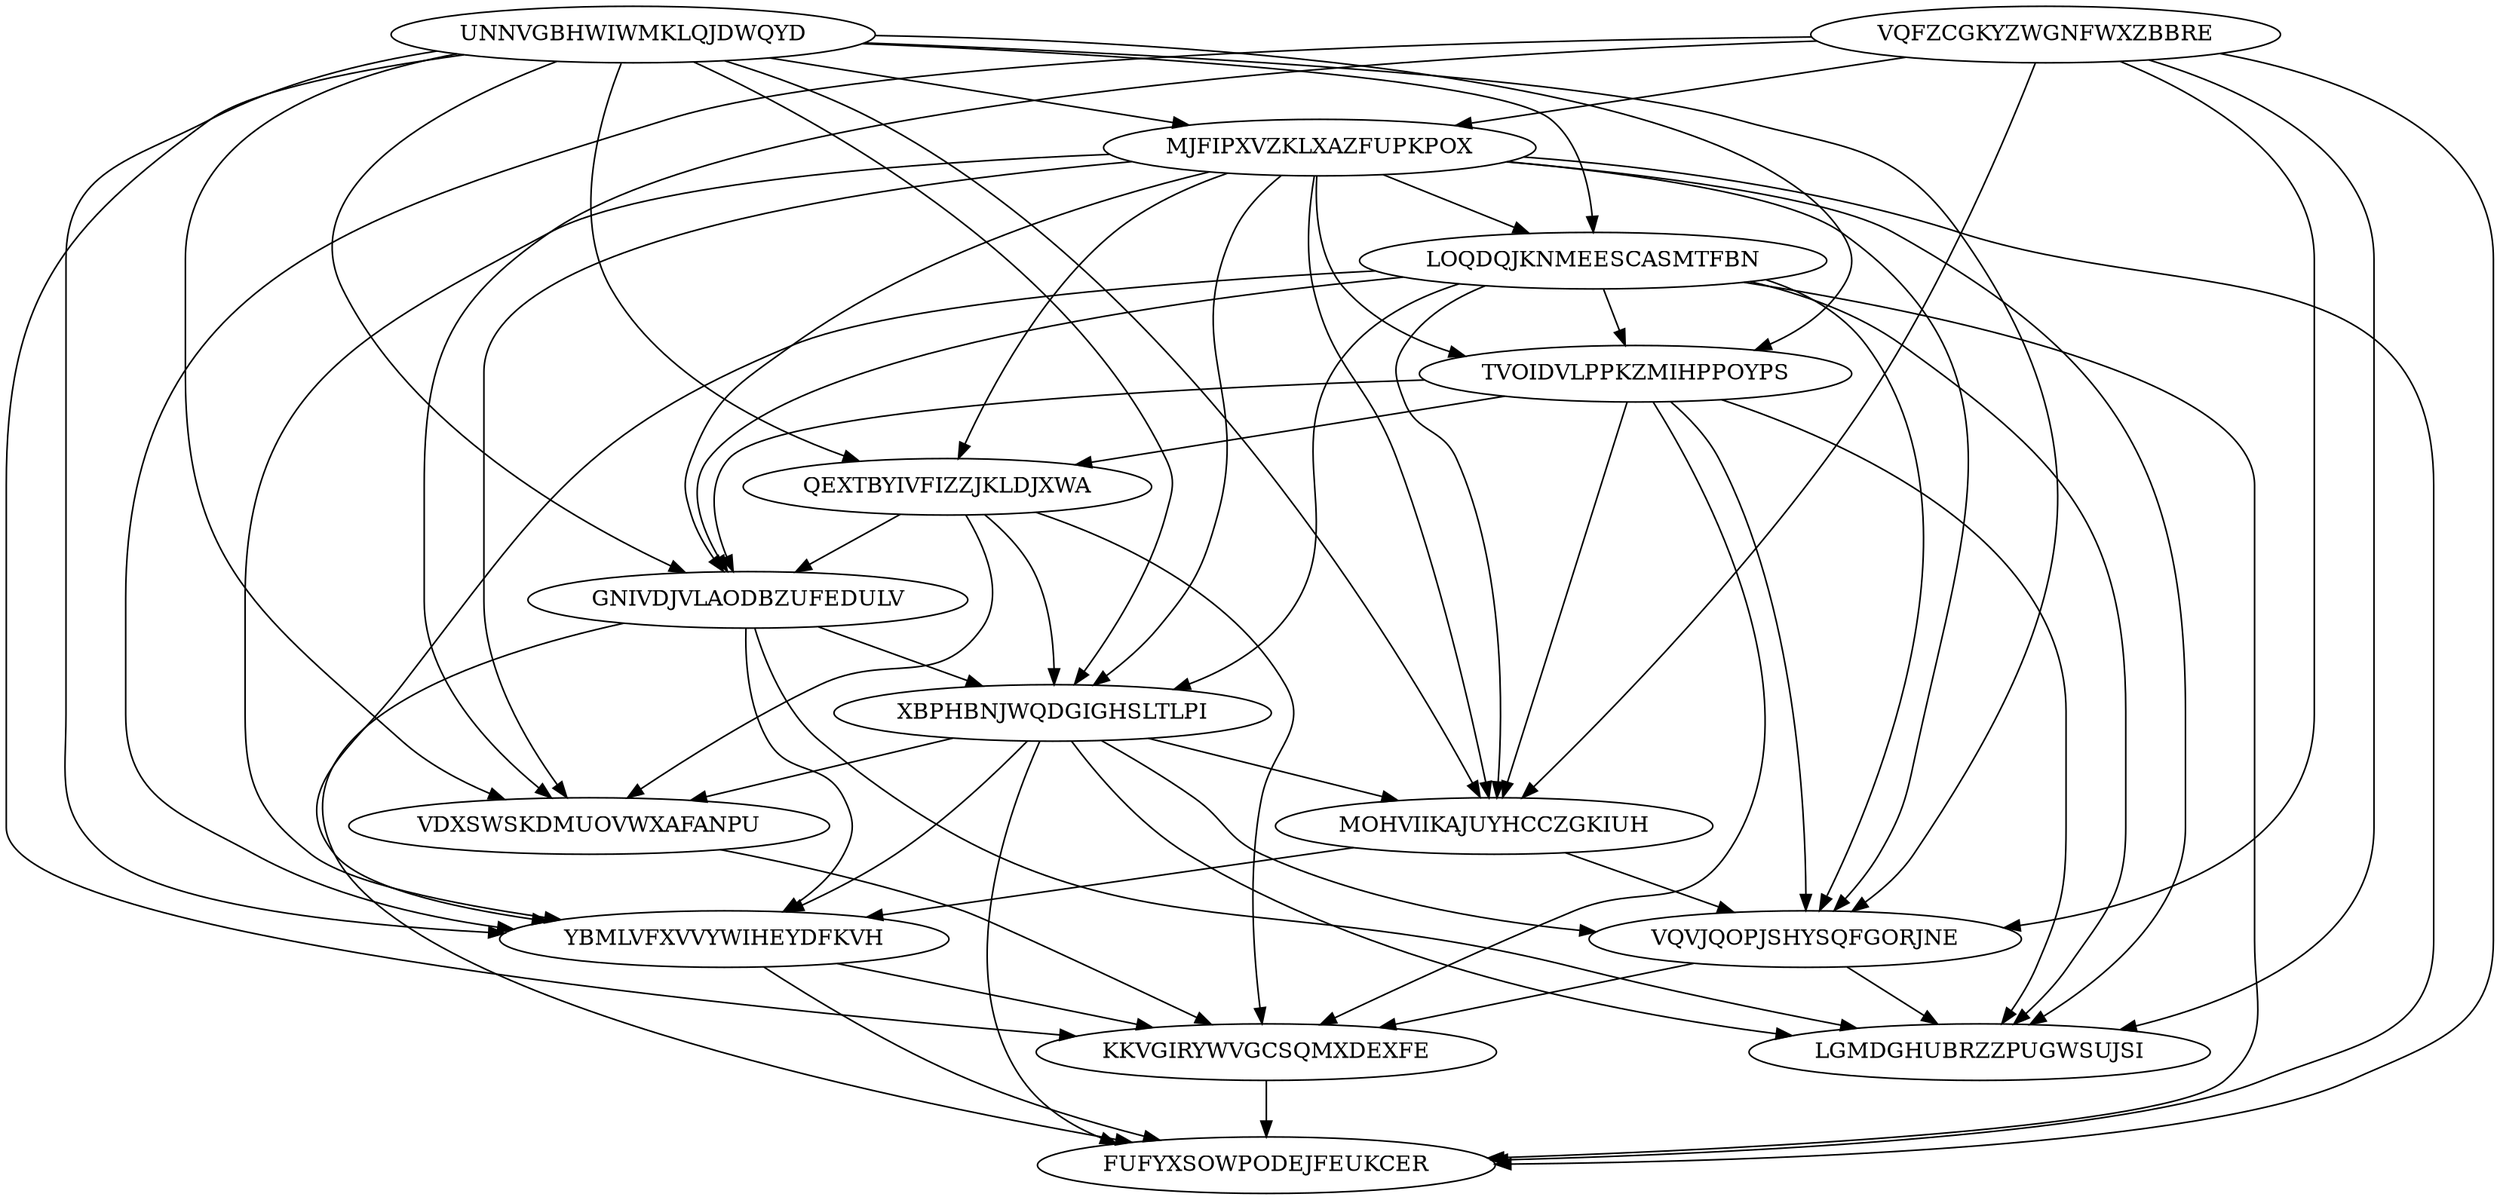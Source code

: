 digraph N15M65 {
	VQFZCGKYZWGNFWXZBBRE	[Weight=14];
	UNNVGBHWIWMKLQJDWQYD	[Weight=15];
	MJFIPXVZKLXAZFUPKPOX	[Weight=16];
	LOQDQJKNMEESCASMTFBN	[Weight=17];
	TVOIDVLPPKZMIHPPOYPS	[Weight=10];
	QEXTBYIVFIZZJKLDJXWA	[Weight=14];
	GNIVDJVLAODBZUFEDULV	[Weight=11];
	XBPHBNJWQDGIGHSLTLPI	[Weight=19];
	MOHVIIKAJUYHCCZGKIUH	[Weight=18];
	VQVJQOPJSHYSQFGORJNE	[Weight=15];
	VDXSWSKDMUOVWXAFANPU	[Weight=14];
	YBMLVFXVVYWIHEYDFKVH	[Weight=11];
	LGMDGHUBRZZPUGWSUJSI	[Weight=20];
	KKVGIRYWVGCSQMXDEXFE	[Weight=14];
	FUFYXSOWPODEJFEUKCER	[Weight=17];
	TVOIDVLPPKZMIHPPOYPS -> MOHVIIKAJUYHCCZGKIUH [Weight=15];
	MOHVIIKAJUYHCCZGKIUH -> YBMLVFXVVYWIHEYDFKVH [Weight=14];
	LOQDQJKNMEESCASMTFBN -> TVOIDVLPPKZMIHPPOYPS [Weight=15];
	MJFIPXVZKLXAZFUPKPOX -> TVOIDVLPPKZMIHPPOYPS [Weight=20];
	UNNVGBHWIWMKLQJDWQYD -> VQVJQOPJSHYSQFGORJNE [Weight=17];
	MJFIPXVZKLXAZFUPKPOX -> GNIVDJVLAODBZUFEDULV [Weight=16];
	LOQDQJKNMEESCASMTFBN -> XBPHBNJWQDGIGHSLTLPI [Weight=12];
	QEXTBYIVFIZZJKLDJXWA -> GNIVDJVLAODBZUFEDULV [Weight=19];
	VQFZCGKYZWGNFWXZBBRE -> MJFIPXVZKLXAZFUPKPOX [Weight=18];
	VQFZCGKYZWGNFWXZBBRE -> LGMDGHUBRZZPUGWSUJSI [Weight=19];
	MJFIPXVZKLXAZFUPKPOX -> LGMDGHUBRZZPUGWSUJSI [Weight=19];
	TVOIDVLPPKZMIHPPOYPS -> GNIVDJVLAODBZUFEDULV [Weight=14];
	TVOIDVLPPKZMIHPPOYPS -> VQVJQOPJSHYSQFGORJNE [Weight=13];
	KKVGIRYWVGCSQMXDEXFE -> FUFYXSOWPODEJFEUKCER [Weight=17];
	TVOIDVLPPKZMIHPPOYPS -> LGMDGHUBRZZPUGWSUJSI [Weight=12];
	LOQDQJKNMEESCASMTFBN -> FUFYXSOWPODEJFEUKCER [Weight=19];
	XBPHBNJWQDGIGHSLTLPI -> YBMLVFXVVYWIHEYDFKVH [Weight=15];
	UNNVGBHWIWMKLQJDWQYD -> YBMLVFXVVYWIHEYDFKVH [Weight=18];
	UNNVGBHWIWMKLQJDWQYD -> GNIVDJVLAODBZUFEDULV [Weight=10];
	MJFIPXVZKLXAZFUPKPOX -> YBMLVFXVVYWIHEYDFKVH [Weight=16];
	YBMLVFXVVYWIHEYDFKVH -> FUFYXSOWPODEJFEUKCER [Weight=13];
	UNNVGBHWIWMKLQJDWQYD -> MOHVIIKAJUYHCCZGKIUH [Weight=19];
	VQFZCGKYZWGNFWXZBBRE -> YBMLVFXVVYWIHEYDFKVH [Weight=13];
	TVOIDVLPPKZMIHPPOYPS -> KKVGIRYWVGCSQMXDEXFE [Weight=11];
	GNIVDJVLAODBZUFEDULV -> LGMDGHUBRZZPUGWSUJSI [Weight=20];
	UNNVGBHWIWMKLQJDWQYD -> XBPHBNJWQDGIGHSLTLPI [Weight=20];
	LOQDQJKNMEESCASMTFBN -> MOHVIIKAJUYHCCZGKIUH [Weight=14];
	GNIVDJVLAODBZUFEDULV -> XBPHBNJWQDGIGHSLTLPI [Weight=14];
	XBPHBNJWQDGIGHSLTLPI -> FUFYXSOWPODEJFEUKCER [Weight=18];
	GNIVDJVLAODBZUFEDULV -> FUFYXSOWPODEJFEUKCER [Weight=16];
	GNIVDJVLAODBZUFEDULV -> YBMLVFXVVYWIHEYDFKVH [Weight=18];
	QEXTBYIVFIZZJKLDJXWA -> VDXSWSKDMUOVWXAFANPU [Weight=19];
	MOHVIIKAJUYHCCZGKIUH -> VQVJQOPJSHYSQFGORJNE [Weight=17];
	LOQDQJKNMEESCASMTFBN -> VQVJQOPJSHYSQFGORJNE [Weight=11];
	VQFZCGKYZWGNFWXZBBRE -> VQVJQOPJSHYSQFGORJNE [Weight=12];
	MJFIPXVZKLXAZFUPKPOX -> LOQDQJKNMEESCASMTFBN [Weight=17];
	LOQDQJKNMEESCASMTFBN -> GNIVDJVLAODBZUFEDULV [Weight=12];
	MJFIPXVZKLXAZFUPKPOX -> VQVJQOPJSHYSQFGORJNE [Weight=19];
	VDXSWSKDMUOVWXAFANPU -> KKVGIRYWVGCSQMXDEXFE [Weight=10];
	QEXTBYIVFIZZJKLDJXWA -> XBPHBNJWQDGIGHSLTLPI [Weight=20];
	UNNVGBHWIWMKLQJDWQYD -> LOQDQJKNMEESCASMTFBN [Weight=20];
	MJFIPXVZKLXAZFUPKPOX -> FUFYXSOWPODEJFEUKCER [Weight=11];
	MJFIPXVZKLXAZFUPKPOX -> VDXSWSKDMUOVWXAFANPU [Weight=12];
	VQFZCGKYZWGNFWXZBBRE -> FUFYXSOWPODEJFEUKCER [Weight=13];
	UNNVGBHWIWMKLQJDWQYD -> QEXTBYIVFIZZJKLDJXWA [Weight=15];
	LOQDQJKNMEESCASMTFBN -> LGMDGHUBRZZPUGWSUJSI [Weight=18];
	MJFIPXVZKLXAZFUPKPOX -> QEXTBYIVFIZZJKLDJXWA [Weight=15];
	XBPHBNJWQDGIGHSLTLPI -> VQVJQOPJSHYSQFGORJNE [Weight=16];
	UNNVGBHWIWMKLQJDWQYD -> VDXSWSKDMUOVWXAFANPU [Weight=19];
	MJFIPXVZKLXAZFUPKPOX -> XBPHBNJWQDGIGHSLTLPI [Weight=17];
	MJFIPXVZKLXAZFUPKPOX -> MOHVIIKAJUYHCCZGKIUH [Weight=18];
	VQFZCGKYZWGNFWXZBBRE -> MOHVIIKAJUYHCCZGKIUH [Weight=16];
	XBPHBNJWQDGIGHSLTLPI -> LGMDGHUBRZZPUGWSUJSI [Weight=17];
	VQVJQOPJSHYSQFGORJNE -> KKVGIRYWVGCSQMXDEXFE [Weight=16];
	XBPHBNJWQDGIGHSLTLPI -> VDXSWSKDMUOVWXAFANPU [Weight=14];
	LOQDQJKNMEESCASMTFBN -> YBMLVFXVVYWIHEYDFKVH [Weight=10];
	VQFZCGKYZWGNFWXZBBRE -> VDXSWSKDMUOVWXAFANPU [Weight=10];
	UNNVGBHWIWMKLQJDWQYD -> MJFIPXVZKLXAZFUPKPOX [Weight=14];
	UNNVGBHWIWMKLQJDWQYD -> KKVGIRYWVGCSQMXDEXFE [Weight=17];
	XBPHBNJWQDGIGHSLTLPI -> MOHVIIKAJUYHCCZGKIUH [Weight=13];
	TVOIDVLPPKZMIHPPOYPS -> QEXTBYIVFIZZJKLDJXWA [Weight=16];
	YBMLVFXVVYWIHEYDFKVH -> KKVGIRYWVGCSQMXDEXFE [Weight=10];
	VQVJQOPJSHYSQFGORJNE -> LGMDGHUBRZZPUGWSUJSI [Weight=10];
	UNNVGBHWIWMKLQJDWQYD -> TVOIDVLPPKZMIHPPOYPS [Weight=17];
	QEXTBYIVFIZZJKLDJXWA -> KKVGIRYWVGCSQMXDEXFE [Weight=11];
}
